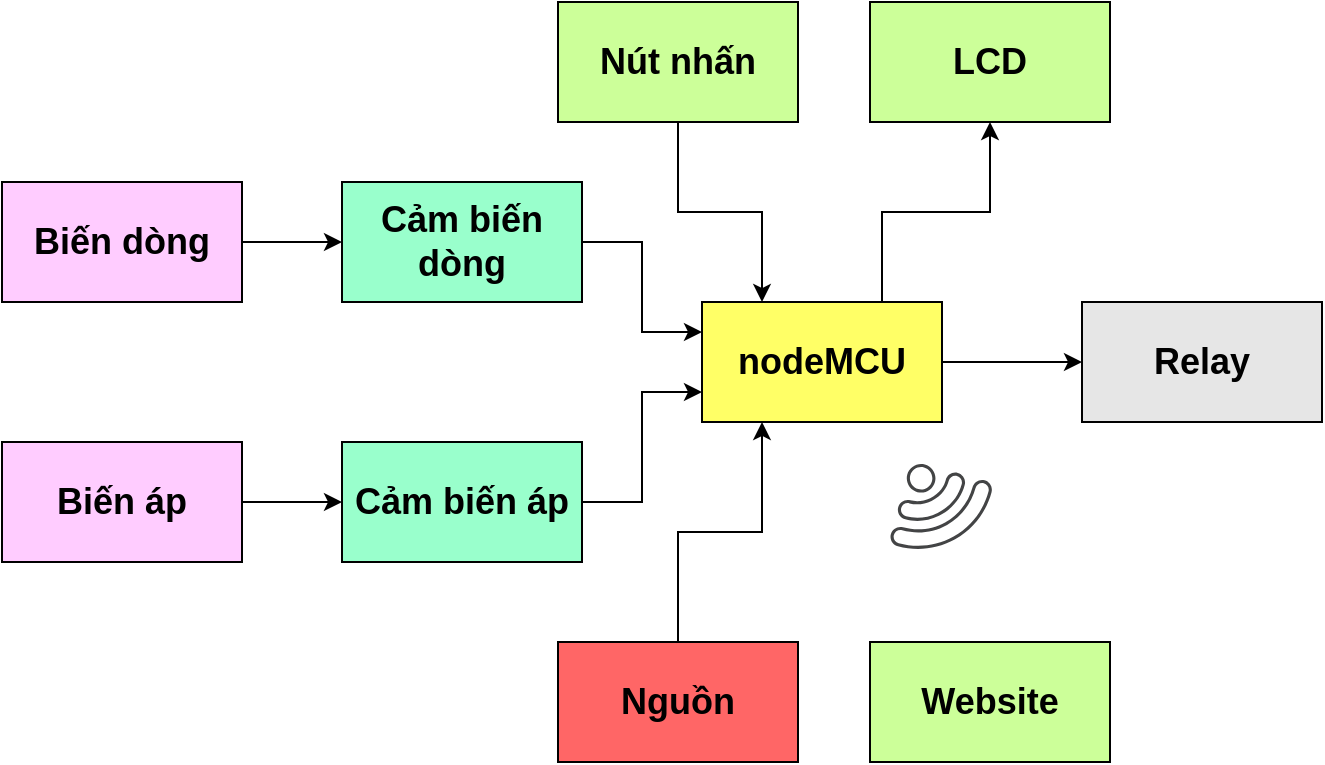 <mxfile version="12.9.13" type="device" pages="4"><diagram id="su3xxiwsx4EG19lAOsTl" name="Block Diagram"><mxGraphModel dx="1092" dy="534" grid="0" gridSize="10" guides="1" tooltips="1" connect="1" arrows="1" fold="1" page="1" pageScale="1" pageWidth="850" pageHeight="1100" math="0" shadow="0"><root><mxCell id="0"/><mxCell id="1" parent="0"/><mxCell id="YduBsd9VQPTnRvK52lRZ-3" style="edgeStyle=orthogonalEdgeStyle;rounded=0;orthogonalLoop=1;jettySize=auto;html=1;exitX=1;exitY=0.5;exitDx=0;exitDy=0;entryX=0;entryY=0.5;entryDx=0;entryDy=0;" parent="1" source="YduBsd9VQPTnRvK52lRZ-1" target="YduBsd9VQPTnRvK52lRZ-2" edge="1"><mxGeometry relative="1" as="geometry"/></mxCell><mxCell id="YduBsd9VQPTnRvK52lRZ-18" style="edgeStyle=orthogonalEdgeStyle;rounded=0;orthogonalLoop=1;jettySize=auto;html=1;exitX=0.75;exitY=0;exitDx=0;exitDy=0;entryX=0.5;entryY=1;entryDx=0;entryDy=0;" parent="1" source="YduBsd9VQPTnRvK52lRZ-1" target="YduBsd9VQPTnRvK52lRZ-17" edge="1"><mxGeometry relative="1" as="geometry"/></mxCell><mxCell id="YduBsd9VQPTnRvK52lRZ-1" value="&lt;b&gt;&lt;font style=&quot;font-size: 18px&quot;&gt;nodeMCU&lt;/font&gt;&lt;/b&gt;" style="rounded=0;whiteSpace=wrap;html=1;fillColor=#FFFF66;" parent="1" vertex="1"><mxGeometry x="436" y="378" width="120" height="60" as="geometry"/></mxCell><mxCell id="YduBsd9VQPTnRvK52lRZ-2" value="&lt;b&gt;&lt;font style=&quot;font-size: 18px&quot;&gt;Relay&lt;/font&gt;&lt;/b&gt;" style="rounded=0;whiteSpace=wrap;html=1;fillColor=#E6E6E6;" parent="1" vertex="1"><mxGeometry x="626" y="378" width="120" height="60" as="geometry"/></mxCell><mxCell id="YduBsd9VQPTnRvK52lRZ-8" style="edgeStyle=orthogonalEdgeStyle;rounded=0;orthogonalLoop=1;jettySize=auto;html=1;exitX=0.5;exitY=1;exitDx=0;exitDy=0;entryX=0.25;entryY=0;entryDx=0;entryDy=0;" parent="1" source="YduBsd9VQPTnRvK52lRZ-4" target="YduBsd9VQPTnRvK52lRZ-1" edge="1"><mxGeometry relative="1" as="geometry"/></mxCell><mxCell id="YduBsd9VQPTnRvK52lRZ-4" value="&lt;b&gt;&lt;font style=&quot;font-size: 18px&quot;&gt;Nút nhấn&lt;/font&gt;&lt;/b&gt;" style="rounded=0;whiteSpace=wrap;html=1;fillColor=#CCFF99;" parent="1" vertex="1"><mxGeometry x="364" y="228" width="120" height="60" as="geometry"/></mxCell><mxCell id="YduBsd9VQPTnRvK52lRZ-11" style="edgeStyle=orthogonalEdgeStyle;rounded=0;orthogonalLoop=1;jettySize=auto;html=1;exitX=1;exitY=0.5;exitDx=0;exitDy=0;entryX=0;entryY=0.25;entryDx=0;entryDy=0;" parent="1" source="YduBsd9VQPTnRvK52lRZ-6" target="YduBsd9VQPTnRvK52lRZ-1" edge="1"><mxGeometry relative="1" as="geometry"/></mxCell><mxCell id="YduBsd9VQPTnRvK52lRZ-6" value="&lt;b&gt;&lt;font style=&quot;font-size: 18px&quot;&gt;Cảm biến dòng&lt;/font&gt;&lt;/b&gt;" style="rounded=0;whiteSpace=wrap;html=1;fillColor=#99FFCC;" parent="1" vertex="1"><mxGeometry x="256" y="318" width="120" height="60" as="geometry"/></mxCell><mxCell id="YduBsd9VQPTnRvK52lRZ-12" style="edgeStyle=orthogonalEdgeStyle;rounded=0;orthogonalLoop=1;jettySize=auto;html=1;exitX=1;exitY=0.5;exitDx=0;exitDy=0;entryX=0;entryY=0.75;entryDx=0;entryDy=0;" parent="1" source="YduBsd9VQPTnRvK52lRZ-7" target="YduBsd9VQPTnRvK52lRZ-1" edge="1"><mxGeometry relative="1" as="geometry"/></mxCell><mxCell id="YduBsd9VQPTnRvK52lRZ-7" value="&lt;b&gt;&lt;font style=&quot;font-size: 18px&quot;&gt;Cảm biến áp&lt;/font&gt;&lt;/b&gt;" style="rounded=0;whiteSpace=wrap;html=1;fillColor=#99FFCC;" parent="1" vertex="1"><mxGeometry x="256" y="448" width="120" height="60" as="geometry"/></mxCell><mxCell id="YduBsd9VQPTnRvK52lRZ-15" style="edgeStyle=orthogonalEdgeStyle;rounded=0;orthogonalLoop=1;jettySize=auto;html=1;exitX=1;exitY=0.5;exitDx=0;exitDy=0;entryX=0;entryY=0.5;entryDx=0;entryDy=0;" parent="1" source="YduBsd9VQPTnRvK52lRZ-13" target="YduBsd9VQPTnRvK52lRZ-6" edge="1"><mxGeometry relative="1" as="geometry"/></mxCell><mxCell id="YduBsd9VQPTnRvK52lRZ-13" value="&lt;b&gt;&lt;font style=&quot;font-size: 18px&quot;&gt;Biến dòng&lt;/font&gt;&lt;/b&gt;" style="rounded=0;whiteSpace=wrap;html=1;fillColor=#FFCCFF;" parent="1" vertex="1"><mxGeometry x="86" y="318" width="120" height="60" as="geometry"/></mxCell><mxCell id="YduBsd9VQPTnRvK52lRZ-16" style="edgeStyle=orthogonalEdgeStyle;rounded=0;orthogonalLoop=1;jettySize=auto;html=1;exitX=1;exitY=0.5;exitDx=0;exitDy=0;entryX=0;entryY=0.5;entryDx=0;entryDy=0;" parent="1" source="YduBsd9VQPTnRvK52lRZ-14" target="YduBsd9VQPTnRvK52lRZ-7" edge="1"><mxGeometry relative="1" as="geometry"/></mxCell><mxCell id="YduBsd9VQPTnRvK52lRZ-14" value="&lt;b&gt;&lt;font style=&quot;font-size: 18px&quot;&gt;Biến áp&lt;/font&gt;&lt;/b&gt;" style="rounded=0;whiteSpace=wrap;html=1;fillColor=#FFCCFF;" parent="1" vertex="1"><mxGeometry x="86" y="448" width="120" height="60" as="geometry"/></mxCell><mxCell id="YduBsd9VQPTnRvK52lRZ-17" value="&lt;b&gt;&lt;font style=&quot;font-size: 18px&quot;&gt;LCD&lt;/font&gt;&lt;/b&gt;" style="rounded=0;whiteSpace=wrap;html=1;fillColor=#CCFF99;" parent="1" vertex="1"><mxGeometry x="520" y="228" width="120" height="60" as="geometry"/></mxCell><mxCell id="YduBsd9VQPTnRvK52lRZ-19" value="&lt;b&gt;&lt;font style=&quot;font-size: 18px&quot;&gt;Website&lt;/font&gt;&lt;/b&gt;" style="rounded=0;whiteSpace=wrap;html=1;fillColor=#CCFF99;" parent="1" vertex="1"><mxGeometry x="520" y="548" width="120" height="60" as="geometry"/></mxCell><mxCell id="YduBsd9VQPTnRvK52lRZ-25" style="edgeStyle=orthogonalEdgeStyle;rounded=0;orthogonalLoop=1;jettySize=auto;html=1;exitX=0.5;exitY=0;exitDx=0;exitDy=0;entryX=0.25;entryY=1;entryDx=0;entryDy=0;" parent="1" source="YduBsd9VQPTnRvK52lRZ-23" target="YduBsd9VQPTnRvK52lRZ-1" edge="1"><mxGeometry relative="1" as="geometry"/></mxCell><mxCell id="YduBsd9VQPTnRvK52lRZ-23" value="&lt;b&gt;&lt;font style=&quot;font-size: 18px&quot;&gt;Nguồn&lt;/font&gt;&lt;/b&gt;" style="rounded=0;whiteSpace=wrap;html=1;fillColor=#FF6666;" parent="1" vertex="1"><mxGeometry x="364" y="548" width="120" height="60" as="geometry"/></mxCell><mxCell id="ZgXPcd7wmXfJlxXXSMQT-2" value="" style="pointerEvents=1;shadow=0;dashed=0;html=1;strokeColor=none;fillColor=#434445;aspect=fixed;labelPosition=center;verticalLabelPosition=bottom;verticalAlign=top;align=center;outlineConnect=0;shape=mxgraph.vvd.wi_fi;rotation=105;" parent="1" vertex="1"><mxGeometry x="534" y="462" width="43.23" height="43.23" as="geometry"/></mxCell></root></mxGraphModel></diagram><diagram id="1HABvBBUsFyxBzBC3lAp" name="Flow Chart"><mxGraphModel dx="1108" dy="584" grid="0" gridSize="10" guides="1" tooltips="1" connect="1" arrows="1" fold="1" page="1" pageScale="1" pageWidth="850" pageHeight="1100" math="0" shadow="0"><root><mxCell id="Tog39PPJIMnTDT4Bxs6l-0"/><mxCell id="Tog39PPJIMnTDT4Bxs6l-1" parent="Tog39PPJIMnTDT4Bxs6l-0"/><mxCell id="MilNmVaoeO419gQ0k9XY-0" style="edgeStyle=orthogonalEdgeStyle;rounded=0;orthogonalLoop=1;jettySize=auto;html=1;entryX=0.5;entryY=0;entryDx=0;entryDy=0;" parent="Tog39PPJIMnTDT4Bxs6l-1" source="dPOa2LbI1fK_o7ibi4w1-0" target="IoU0pKg134-C_u99ap7e-6" edge="1"><mxGeometry relative="1" as="geometry"/></mxCell><mxCell id="dPOa2LbI1fK_o7ibi4w1-0" value="&lt;font style=&quot;font-size: 18px&quot;&gt;&lt;b&gt;Start&lt;/b&gt;&lt;/font&gt;" style="strokeWidth=2;html=1;shape=mxgraph.flowchart.start_1;whiteSpace=wrap;fillColor=#f8cecc;strokeColor=#b85450;" parent="Tog39PPJIMnTDT4Bxs6l-1" vertex="1"><mxGeometry x="185.5" y="86" width="100" height="70" as="geometry"/></mxCell><mxCell id="IoU0pKg134-C_u99ap7e-35" style="edgeStyle=orthogonalEdgeStyle;rounded=0;orthogonalLoop=1;jettySize=auto;html=1;exitX=1;exitY=0.5;exitDx=0;exitDy=0;exitPerimeter=0;entryX=0;entryY=0.5;entryDx=0;entryDy=0;" parent="Tog39PPJIMnTDT4Bxs6l-1" source="dPOa2LbI1fK_o7ibi4w1-2" target="IoU0pKg134-C_u99ap7e-34" edge="1"><mxGeometry relative="1" as="geometry"/></mxCell><mxCell id="lrXxjDemJksLMS1ORUBx-3" style="edgeStyle=orthogonalEdgeStyle;rounded=0;orthogonalLoop=1;jettySize=auto;html=1;entryX=0.5;entryY=0;entryDx=0;entryDy=0;" parent="Tog39PPJIMnTDT4Bxs6l-1" source="dPOa2LbI1fK_o7ibi4w1-2" target="IoU0pKg134-C_u99ap7e-40" edge="1"><mxGeometry relative="1" as="geometry"/></mxCell><mxCell id="dPOa2LbI1fK_o7ibi4w1-2" value="&lt;b&gt;&lt;font style=&quot;font-size: 14px&quot;&gt;I/U &amp;lt; set_I/U&lt;/font&gt;&lt;/b&gt;" style="strokeWidth=2;html=1;shape=mxgraph.flowchart.decision;whiteSpace=wrap;fillColor=#f5f5f5;strokeColor=#666666;fontColor=#333333;" parent="Tog39PPJIMnTDT4Bxs6l-1" vertex="1"><mxGeometry x="479" y="434" width="100" height="82" as="geometry"/></mxCell><mxCell id="lrXxjDemJksLMS1ORUBx-1" style="edgeStyle=orthogonalEdgeStyle;rounded=0;orthogonalLoop=1;jettySize=auto;html=1;exitX=0.5;exitY=1;exitDx=0;exitDy=0;entryX=0.5;entryY=0;entryDx=0;entryDy=0;entryPerimeter=0;" parent="Tog39PPJIMnTDT4Bxs6l-1" source="IoU0pKg134-C_u99ap7e-0" target="IoU0pKg134-C_u99ap7e-16" edge="1"><mxGeometry relative="1" as="geometry"/></mxCell><mxCell id="IoU0pKg134-C_u99ap7e-0" value="&lt;b style=&quot;font-size: 14px&quot;&gt;Đọc giá trị thiết &lt;br&gt;lập&amp;nbsp;set_I/U&lt;/b&gt;" style="shape=parallelogram;html=1;strokeWidth=2;perimeter=parallelogramPerimeter;whiteSpace=wrap;rounded=1;arcSize=12;size=0.23;fillColor=#dae8fc;strokeColor=#6c8ebf;" parent="Tog39PPJIMnTDT4Bxs6l-1" vertex="1"><mxGeometry x="448" y="216" width="165" height="70" as="geometry"/></mxCell><mxCell id="IoU0pKg134-C_u99ap7e-12" style="edgeStyle=orthogonalEdgeStyle;rounded=0;orthogonalLoop=1;jettySize=auto;html=1;exitX=1;exitY=0.5;exitDx=0;exitDy=0;" parent="Tog39PPJIMnTDT4Bxs6l-1" source="IoU0pKg134-C_u99ap7e-6" target="IoU0pKg134-C_u99ap7e-0" edge="1"><mxGeometry relative="1" as="geometry"/></mxCell><mxCell id="IoU0pKg134-C_u99ap7e-6" value="&lt;b style=&quot;font-size: 14px&quot;&gt;Đọc giá trị I/U&lt;br&gt;từ cảm biến&lt;br&gt;&lt;/b&gt;" style="shape=parallelogram;html=1;strokeWidth=2;perimeter=parallelogramPerimeter;whiteSpace=wrap;rounded=1;arcSize=12;size=0.23;fillColor=#dae8fc;strokeColor=#6c8ebf;" parent="Tog39PPJIMnTDT4Bxs6l-1" vertex="1"><mxGeometry x="153" y="216" width="165" height="70" as="geometry"/></mxCell><mxCell id="IoU0pKg134-C_u99ap7e-10" value="Đúng" style="text;html=1;strokeColor=none;fillColor=none;align=center;verticalAlign=middle;whiteSpace=wrap;rounded=0;" parent="Tog39PPJIMnTDT4Bxs6l-1" vertex="1"><mxGeometry x="523.5" y="334" width="40" height="20" as="geometry"/></mxCell><mxCell id="IoU0pKg134-C_u99ap7e-23" style="edgeStyle=orthogonalEdgeStyle;rounded=0;orthogonalLoop=1;jettySize=auto;html=1;exitX=0;exitY=0.5;exitDx=0;exitDy=0;exitPerimeter=0;" parent="Tog39PPJIMnTDT4Bxs6l-1" source="IoU0pKg134-C_u99ap7e-16" target="IoU0pKg134-C_u99ap7e-18" edge="1"><mxGeometry relative="1" as="geometry"/></mxCell><mxCell id="lrXxjDemJksLMS1ORUBx-2" style="edgeStyle=orthogonalEdgeStyle;rounded=0;orthogonalLoop=1;jettySize=auto;html=1;exitX=0.5;exitY=1;exitDx=0;exitDy=0;exitPerimeter=0;entryX=0.5;entryY=0;entryDx=0;entryDy=0;entryPerimeter=0;" parent="Tog39PPJIMnTDT4Bxs6l-1" source="IoU0pKg134-C_u99ap7e-16" target="dPOa2LbI1fK_o7ibi4w1-2" edge="1"><mxGeometry relative="1" as="geometry"/></mxCell><mxCell id="IoU0pKg134-C_u99ap7e-16" value="&lt;b&gt;&lt;font style=&quot;font-size: 14px&quot;&gt;Nhấn nút set&lt;br&gt;&amp;nbsp;giá trị keypad&lt;/font&gt;&lt;/b&gt;" style="strokeWidth=2;html=1;shape=mxgraph.flowchart.decision;whiteSpace=wrap;fillColor=#f5f5f5;strokeColor=#666666;fontColor=#333333;" parent="Tog39PPJIMnTDT4Bxs6l-1" vertex="1"><mxGeometry x="450" y="304" width="157" height="100" as="geometry"/></mxCell><mxCell id="Dz-JmC82R8fwFpKSif9J-3" style="edgeStyle=orthogonalEdgeStyle;rounded=0;orthogonalLoop=1;jettySize=auto;html=1;" parent="Tog39PPJIMnTDT4Bxs6l-1" source="IoU0pKg134-C_u99ap7e-18" edge="1"><mxGeometry relative="1" as="geometry"><mxPoint x="346" y="250.333" as="targetPoint"/></mxGeometry></mxCell><mxCell id="IoU0pKg134-C_u99ap7e-18" value="&lt;b&gt;&lt;font style=&quot;font-size: 14px&quot;&gt;Xử lý giá trị nhập vào&lt;/font&gt;&lt;/b&gt;" style="rounded=1;whiteSpace=wrap;html=1;absoluteArcSize=1;arcSize=14;strokeWidth=2;fillColor=#fff2cc;strokeColor=#d6b656;" parent="Tog39PPJIMnTDT4Bxs6l-1" vertex="1"><mxGeometry x="296" y="304" width="100" height="100" as="geometry"/></mxCell><mxCell id="IoU0pKg134-C_u99ap7e-28" style="edgeStyle=orthogonalEdgeStyle;rounded=0;orthogonalLoop=1;jettySize=auto;html=1;exitX=0;exitY=0.5;exitDx=0;exitDy=0;exitPerimeter=0;entryX=1;entryY=0.5;entryDx=0;entryDy=0;" parent="Tog39PPJIMnTDT4Bxs6l-1" source="IoU0pKg134-C_u99ap7e-19" target="IoU0pKg134-C_u99ap7e-27" edge="1"><mxGeometry relative="1" as="geometry"/></mxCell><mxCell id="nFScOOzyVwIgp5s-rOOO-7" style="edgeStyle=orthogonalEdgeStyle;rounded=0;orthogonalLoop=1;jettySize=auto;html=1;exitX=1;exitY=0.5;exitDx=0;exitDy=0;exitPerimeter=0;" parent="Tog39PPJIMnTDT4Bxs6l-1" source="IoU0pKg134-C_u99ap7e-19" edge="1"><mxGeometry relative="1" as="geometry"><mxPoint x="757" y="475" as="targetPoint"/><Array as="points"><mxPoint x="757" y="662"/></Array></mxGeometry></mxCell><mxCell id="IoU0pKg134-C_u99ap7e-19" value="&lt;font style=&quot;font-size: 14px&quot;&gt;&lt;b&gt;Có tín hiệu từ&lt;br&gt;local server&lt;/b&gt;&lt;/font&gt;" style="strokeWidth=2;html=1;shape=mxgraph.flowchart.decision;whiteSpace=wrap;fillColor=#f5f5f5;fontSize=13;strokeColor=#666666;fontColor=#333333;" parent="Tog39PPJIMnTDT4Bxs6l-1" vertex="1"><mxGeometry x="461.5" y="612" width="135" height="100" as="geometry"/></mxCell><mxCell id="IoU0pKg134-C_u99ap7e-24" value="&lt;b&gt;&lt;font style=&quot;font-size: 14px&quot;&gt;Đúng&lt;/font&gt;&lt;/b&gt;" style="text;html=1;strokeColor=none;fillColor=none;align=center;verticalAlign=middle;whiteSpace=wrap;rounded=0;" parent="Tog39PPJIMnTDT4Bxs6l-1" vertex="1"><mxGeometry x="411.5" y="334" width="40" height="20" as="geometry"/></mxCell><mxCell id="IoU0pKg134-C_u99ap7e-27" value="&lt;font style=&quot;font-size: 14px&quot;&gt;&lt;b&gt;Xử lý lệnh từ&lt;br&gt;local server&lt;br&gt;&lt;/b&gt;&lt;/font&gt;" style="rounded=1;whiteSpace=wrap;html=1;absoluteArcSize=1;arcSize=14;strokeWidth=2;fillColor=#fff2cc;strokeColor=#d6b656;" parent="Tog39PPJIMnTDT4Bxs6l-1" vertex="1"><mxGeometry x="226.75" y="612" width="107.5" height="100" as="geometry"/></mxCell><mxCell id="IoU0pKg134-C_u99ap7e-30" value="" style="endArrow=none;html=1;exitX=0;exitY=0.5;exitDx=0;exitDy=0;" parent="Tog39PPJIMnTDT4Bxs6l-1" source="IoU0pKg134-C_u99ap7e-27" edge="1"><mxGeometry width="50" height="50" relative="1" as="geometry"><mxPoint x="398" y="462" as="sourcePoint"/><mxPoint x="118" y="662" as="targetPoint"/></mxGeometry></mxCell><mxCell id="IoU0pKg134-C_u99ap7e-31" value="" style="endArrow=none;html=1;" parent="Tog39PPJIMnTDT4Bxs6l-1" edge="1"><mxGeometry width="50" height="50" relative="1" as="geometry"><mxPoint x="118" y="661" as="sourcePoint"/><mxPoint x="118" y="176" as="targetPoint"/></mxGeometry></mxCell><mxCell id="IoU0pKg134-C_u99ap7e-32" value="" style="endArrow=classic;html=1;" parent="Tog39PPJIMnTDT4Bxs6l-1" edge="1"><mxGeometry width="50" height="50" relative="1" as="geometry"><mxPoint x="118" y="176" as="sourcePoint"/><mxPoint x="235" y="176" as="targetPoint"/></mxGeometry></mxCell><mxCell id="lrXxjDemJksLMS1ORUBx-8" style="edgeStyle=orthogonalEdgeStyle;rounded=0;orthogonalLoop=1;jettySize=auto;html=1;exitX=1;exitY=0.5;exitDx=0;exitDy=0;" parent="Tog39PPJIMnTDT4Bxs6l-1" source="IoU0pKg134-C_u99ap7e-34" edge="1"><mxGeometry relative="1" as="geometry"><mxPoint x="234" y="175" as="targetPoint"/><Array as="points"><mxPoint x="756" y="475"/><mxPoint x="756" y="175"/><mxPoint x="280" y="175"/></Array></mxGeometry></mxCell><mxCell id="IoU0pKg134-C_u99ap7e-34" value="&lt;font style=&quot;font-size: 14px&quot;&gt;&lt;b&gt;Ngắt relay&lt;/b&gt;&lt;/font&gt;" style="rounded=1;whiteSpace=wrap;html=1;absoluteArcSize=1;arcSize=14;strokeWidth=2;fillColor=#fff2cc;strokeColor=#d6b656;" parent="Tog39PPJIMnTDT4Bxs6l-1" vertex="1"><mxGeometry x="636.5" y="455" width="100" height="40" as="geometry"/></mxCell><mxCell id="IoU0pKg134-C_u99ap7e-38" value="&lt;b&gt;&lt;font style=&quot;font-size: 14px&quot;&gt;Đúng&lt;/font&gt;&lt;/b&gt;" style="text;html=1;strokeColor=none;fillColor=none;align=center;verticalAlign=middle;whiteSpace=wrap;rounded=0;" parent="Tog39PPJIMnTDT4Bxs6l-1" vertex="1"><mxGeometry x="423" y="642" width="40" height="20" as="geometry"/></mxCell><mxCell id="IoU0pKg134-C_u99ap7e-39" value="&lt;b&gt;&lt;font style=&quot;font-size: 14px&quot;&gt;Đúng&lt;/font&gt;&lt;/b&gt;" style="text;html=1;strokeColor=none;fillColor=none;align=center;verticalAlign=middle;whiteSpace=wrap;rounded=0;" parent="Tog39PPJIMnTDT4Bxs6l-1" vertex="1"><mxGeometry x="539" y="515" width="40" height="20" as="geometry"/></mxCell><mxCell id="lrXxjDemJksLMS1ORUBx-5" style="edgeStyle=orthogonalEdgeStyle;rounded=0;orthogonalLoop=1;jettySize=auto;html=1;exitX=0.5;exitY=1;exitDx=0;exitDy=0;entryX=0.5;entryY=0;entryDx=0;entryDy=0;entryPerimeter=0;" parent="Tog39PPJIMnTDT4Bxs6l-1" source="IoU0pKg134-C_u99ap7e-40" target="IoU0pKg134-C_u99ap7e-19" edge="1"><mxGeometry relative="1" as="geometry"/></mxCell><mxCell id="IoU0pKg134-C_u99ap7e-40" value="&lt;font style=&quot;font-size: 14px&quot;&gt;&lt;b&gt;Đóng relay&lt;/b&gt;&lt;/font&gt;" style="rounded=1;whiteSpace=wrap;html=1;absoluteArcSize=1;arcSize=14;strokeWidth=2;fillColor=#fff2cc;strokeColor=#d6b656;" parent="Tog39PPJIMnTDT4Bxs6l-1" vertex="1"><mxGeometry x="479" y="548" width="100" height="40" as="geometry"/></mxCell><mxCell id="IoU0pKg134-C_u99ap7e-42" value="&lt;b&gt;&lt;font style=&quot;font-size: 14px&quot;&gt;Sai&lt;/font&gt;&lt;/b&gt;" style="text;html=1;strokeColor=none;fillColor=none;align=center;verticalAlign=middle;whiteSpace=wrap;rounded=0;" parent="Tog39PPJIMnTDT4Bxs6l-1" vertex="1"><mxGeometry x="579" y="455" width="40" height="20" as="geometry"/></mxCell><mxCell id="IoU0pKg134-C_u99ap7e-44" value="&lt;b&gt;&lt;font style=&quot;font-size: 14px&quot;&gt;Sai&lt;/font&gt;&lt;/b&gt;" style="text;html=1;strokeColor=none;fillColor=none;align=center;verticalAlign=middle;whiteSpace=wrap;rounded=0;" parent="Tog39PPJIMnTDT4Bxs6l-1" vertex="1"><mxGeometry x="596.5" y="642" width="40" height="20" as="geometry"/></mxCell><mxCell id="lrXxjDemJksLMS1ORUBx-9" value="&lt;b&gt;&lt;font style=&quot;font-size: 14px&quot;&gt;Sai&lt;/font&gt;&lt;/b&gt;" style="text;html=1;strokeColor=none;fillColor=none;align=center;verticalAlign=middle;whiteSpace=wrap;rounded=0;" parent="Tog39PPJIMnTDT4Bxs6l-1" vertex="1"><mxGeometry x="486" y="400" width="40" height="20" as="geometry"/></mxCell></root></mxGraphModel></diagram><diagram id="kPaEIrZrovbxGVndgYiH" name="dien ap"><mxGraphModel dx="1108" dy="584" grid="0" gridSize="10" guides="1" tooltips="1" connect="1" arrows="1" fold="1" page="1" pageScale="1" pageWidth="850" pageHeight="1100" math="0" shadow="0"><root><mxCell id="xhA0kbZCD5S0paoVBtWw-0"/><mxCell id="xhA0kbZCD5S0paoVBtWw-1" parent="xhA0kbZCD5S0paoVBtWw-0"/><mxCell id="8on_wKlDhiHapzXxo0C2-0" style="edgeStyle=orthogonalEdgeStyle;rounded=0;orthogonalLoop=1;jettySize=auto;html=1;entryX=0.5;entryY=0;entryDx=0;entryDy=0;" edge="1" parent="xhA0kbZCD5S0paoVBtWw-1" source="8on_wKlDhiHapzXxo0C2-1" target="8on_wKlDhiHapzXxo0C2-8"><mxGeometry relative="1" as="geometry"/></mxCell><mxCell id="8on_wKlDhiHapzXxo0C2-1" value="&lt;font style=&quot;font-size: 18px&quot;&gt;&lt;b&gt;Start&lt;/b&gt;&lt;/font&gt;" style="strokeWidth=2;html=1;shape=mxgraph.flowchart.start_1;whiteSpace=wrap;fillColor=#f8cecc;strokeColor=#b85450;" vertex="1" parent="xhA0kbZCD5S0paoVBtWw-1"><mxGeometry x="322.5" y="120" width="100" height="70" as="geometry"/></mxCell><mxCell id="Zm853dJ2h0YQLzBsinld-1" style="edgeStyle=orthogonalEdgeStyle;rounded=0;orthogonalLoop=1;jettySize=auto;html=1;exitX=0.5;exitY=1;exitDx=0;exitDy=0;" edge="1" parent="xhA0kbZCD5S0paoVBtWw-1" source="8on_wKlDhiHapzXxo0C2-8" target="Zm853dJ2h0YQLzBsinld-0"><mxGeometry relative="1" as="geometry"/></mxCell><mxCell id="8on_wKlDhiHapzXxo0C2-8" value="&lt;b style=&quot;font-size: 14px&quot;&gt;Đọc giá trị ADC từ cảm &lt;br&gt;biến: digitalVoltage&lt;br&gt;&lt;/b&gt;" style="shape=parallelogram;html=1;strokeWidth=2;perimeter=parallelogramPerimeter;whiteSpace=wrap;rounded=1;arcSize=12;size=0.23;fillColor=#dae8fc;strokeColor=#6c8ebf;" vertex="1" parent="xhA0kbZCD5S0paoVBtWw-1"><mxGeometry x="253.75" y="230" width="237.5" height="60" as="geometry"/></mxCell><mxCell id="Zm853dJ2h0YQLzBsinld-3" value="" style="edgeStyle=orthogonalEdgeStyle;rounded=0;orthogonalLoop=1;jettySize=auto;html=1;" edge="1" parent="xhA0kbZCD5S0paoVBtWw-1" source="Zm853dJ2h0YQLzBsinld-0" target="Zm853dJ2h0YQLzBsinld-2"><mxGeometry relative="1" as="geometry"/></mxCell><mxCell id="Zm853dJ2h0YQLzBsinld-0" value="&lt;font&gt;&lt;span style=&quot;font-size: 14px&quot;&gt;&lt;b&gt;Chuyển giá trị ADC sang điện áp tức thời:&lt;/b&gt;&lt;/span&gt;&lt;br&gt;&lt;span style=&quot;font-size: 14px&quot;&gt;&lt;b&gt;V = (digitalVoltage-2982)/981*250&lt;/b&gt;&lt;/span&gt;&lt;br&gt;&lt;/font&gt;" style="rounded=1;whiteSpace=wrap;html=1;absoluteArcSize=1;arcSize=14;strokeWidth=2;fillColor=#fff2cc;strokeColor=#d6b656;" vertex="1" parent="xhA0kbZCD5S0paoVBtWw-1"><mxGeometry x="228.43" y="320" width="288.13" height="50" as="geometry"/></mxCell><mxCell id="s3Gbs-J9_DakpehpBnKv-1" value="" style="edgeStyle=orthogonalEdgeStyle;rounded=0;orthogonalLoop=1;jettySize=auto;html=1;" edge="1" parent="xhA0kbZCD5S0paoVBtWw-1" source="Zm853dJ2h0YQLzBsinld-2" target="s3Gbs-J9_DakpehpBnKv-0"><mxGeometry relative="1" as="geometry"/></mxCell><mxCell id="Zm853dJ2h0YQLzBsinld-2" value="&lt;font&gt;&lt;font style=&quot;font-size: 14px&quot;&gt;&lt;b&gt;&lt;font&gt;temp += V*V&lt;br&gt;&lt;/font&gt;count++;&lt;/b&gt;&lt;/font&gt;&lt;br&gt;&lt;/font&gt;" style="rounded=1;whiteSpace=wrap;html=1;absoluteArcSize=1;arcSize=14;strokeWidth=2;fillColor=#fff2cc;strokeColor=#d6b656;" vertex="1" parent="xhA0kbZCD5S0paoVBtWw-1"><mxGeometry x="317.5" y="390" width="110" height="60" as="geometry"/></mxCell><mxCell id="s3Gbs-J9_DakpehpBnKv-2" style="edgeStyle=orthogonalEdgeStyle;rounded=0;orthogonalLoop=1;jettySize=auto;html=1;" edge="1" parent="xhA0kbZCD5S0paoVBtWw-1" source="s3Gbs-J9_DakpehpBnKv-0"><mxGeometry relative="1" as="geometry"><mxPoint x="373" y="210" as="targetPoint"/><Array as="points"><mxPoint x="610" y="520"/><mxPoint x="610" y="210"/></Array></mxGeometry></mxCell><mxCell id="s3Gbs-J9_DakpehpBnKv-4" value="" style="edgeStyle=orthogonalEdgeStyle;rounded=0;orthogonalLoop=1;jettySize=auto;html=1;" edge="1" parent="xhA0kbZCD5S0paoVBtWw-1" source="s3Gbs-J9_DakpehpBnKv-0" target="s3Gbs-J9_DakpehpBnKv-3"><mxGeometry relative="1" as="geometry"/></mxCell><mxCell id="s3Gbs-J9_DakpehpBnKv-0" value="&lt;span style=&quot;font-size: 14px&quot;&gt;&lt;b&gt;count = 100&lt;/b&gt;&lt;/span&gt;" style="strokeWidth=2;html=1;shape=mxgraph.flowchart.decision;whiteSpace=wrap;fillColor=#f5f5f5;strokeColor=#666666;fontColor=#333333;" vertex="1" parent="xhA0kbZCD5S0paoVBtWw-1"><mxGeometry x="294" y="470" width="157" height="100" as="geometry"/></mxCell><mxCell id="s3Gbs-J9_DakpehpBnKv-8" value="" style="edgeStyle=orthogonalEdgeStyle;rounded=0;orthogonalLoop=1;jettySize=auto;html=1;" edge="1" parent="xhA0kbZCD5S0paoVBtWw-1" source="s3Gbs-J9_DakpehpBnKv-3" target="s3Gbs-J9_DakpehpBnKv-7"><mxGeometry relative="1" as="geometry"/></mxCell><mxCell id="s3Gbs-J9_DakpehpBnKv-3" value="&lt;font&gt;&lt;b&gt;&lt;font style=&quot;font-size: 14px&quot;&gt;Tính trị hiệu dụng:&lt;br&gt;Vrms = sqrt(temp/100)&lt;/font&gt;&lt;/b&gt;&lt;br&gt;&lt;/font&gt;" style="rounded=1;whiteSpace=wrap;html=1;absoluteArcSize=1;arcSize=14;strokeWidth=2;fillColor=#fff2cc;strokeColor=#d6b656;" vertex="1" parent="xhA0kbZCD5S0paoVBtWw-1"><mxGeometry x="286.24" y="600" width="172.51" height="60" as="geometry"/></mxCell><mxCell id="s3Gbs-J9_DakpehpBnKv-5" value="&lt;font style=&quot;font-size: 14px&quot;&gt;&lt;b&gt;Sai&lt;/b&gt;&lt;/font&gt;" style="text;html=1;strokeColor=none;fillColor=none;align=center;verticalAlign=middle;whiteSpace=wrap;rounded=0;" vertex="1" parent="xhA0kbZCD5S0paoVBtWw-1"><mxGeometry x="451.25" y="500" width="40" height="20" as="geometry"/></mxCell><mxCell id="s3Gbs-J9_DakpehpBnKv-6" value="&lt;span style=&quot;font-size: 14px&quot;&gt;&lt;b&gt;Đúng&lt;/b&gt;&lt;/span&gt;" style="text;html=1;strokeColor=none;fillColor=none;align=center;verticalAlign=middle;whiteSpace=wrap;rounded=0;" vertex="1" parent="xhA0kbZCD5S0paoVBtWw-1"><mxGeometry x="380" y="570" width="40" height="20" as="geometry"/></mxCell><mxCell id="s3Gbs-J9_DakpehpBnKv-9" style="edgeStyle=orthogonalEdgeStyle;rounded=0;orthogonalLoop=1;jettySize=auto;html=1;" edge="1" parent="xhA0kbZCD5S0paoVBtWw-1" source="s3Gbs-J9_DakpehpBnKv-7"><mxGeometry relative="1" as="geometry"><mxPoint x="370" y="210" as="targetPoint"/><Array as="points"><mxPoint x="100" y="630"/><mxPoint x="100" y="210"/></Array></mxGeometry></mxCell><mxCell id="s3Gbs-J9_DakpehpBnKv-7" value="&lt;font&gt;&lt;font style=&quot;font-size: 14px&quot;&gt;&lt;b&gt;&lt;font&gt;temp = 0&lt;br&gt;&lt;/font&gt;count = 0;&lt;/b&gt;&lt;/font&gt;&lt;br&gt;&lt;/font&gt;" style="rounded=1;whiteSpace=wrap;html=1;absoluteArcSize=1;arcSize=14;strokeWidth=2;fillColor=#fff2cc;strokeColor=#d6b656;" vertex="1" parent="xhA0kbZCD5S0paoVBtWw-1"><mxGeometry x="140" y="600" width="110" height="60" as="geometry"/></mxCell></root></mxGraphModel></diagram><diagram id="2kB2YWv-Qu12k0h9Sjy7" name="dong dien"><mxGraphModel dx="1108" dy="550" grid="0" gridSize="10" guides="1" tooltips="1" connect="1" arrows="1" fold="1" page="1" pageScale="1" pageWidth="850" pageHeight="1100" math="0" shadow="0"><root><mxCell id="qXTbJI7dNMofrhavmtqa-0"/><mxCell id="qXTbJI7dNMofrhavmtqa-1" parent="qXTbJI7dNMofrhavmtqa-0"/><mxCell id="fWW7ETNSLK_bovcVHmAo-0" style="edgeStyle=orthogonalEdgeStyle;rounded=0;orthogonalLoop=1;jettySize=auto;html=1;entryX=0.5;entryY=0;entryDx=0;entryDy=0;" parent="qXTbJI7dNMofrhavmtqa-1" source="fWW7ETNSLK_bovcVHmAo-1" target="fWW7ETNSLK_bovcVHmAo-3" edge="1"><mxGeometry relative="1" as="geometry"/></mxCell><mxCell id="fWW7ETNSLK_bovcVHmAo-1" value="&lt;font style=&quot;font-size: 18px&quot;&gt;&lt;b&gt;Start&lt;/b&gt;&lt;/font&gt;" style="strokeWidth=2;html=1;shape=mxgraph.flowchart.start_1;whiteSpace=wrap;fillColor=#f8cecc;strokeColor=#b85450;" parent="qXTbJI7dNMofrhavmtqa-1" vertex="1"><mxGeometry x="322.5" y="120" width="100" height="70" as="geometry"/></mxCell><mxCell id="fWW7ETNSLK_bovcVHmAo-2" style="edgeStyle=orthogonalEdgeStyle;rounded=0;orthogonalLoop=1;jettySize=auto;html=1;exitX=0.5;exitY=1;exitDx=0;exitDy=0;" parent="qXTbJI7dNMofrhavmtqa-1" source="fWW7ETNSLK_bovcVHmAo-3" target="fWW7ETNSLK_bovcVHmAo-5" edge="1"><mxGeometry relative="1" as="geometry"/></mxCell><mxCell id="fWW7ETNSLK_bovcVHmAo-3" value="&lt;b style=&quot;font-size: 14px&quot;&gt;Đọc giá trị ADC từ cảm &lt;br&gt;biến: digitalCurrent&lt;br&gt;&lt;/b&gt;" style="shape=parallelogram;html=1;strokeWidth=2;perimeter=parallelogramPerimeter;whiteSpace=wrap;rounded=1;arcSize=12;size=0.23;fillColor=#dae8fc;strokeColor=#6c8ebf;" parent="qXTbJI7dNMofrhavmtqa-1" vertex="1"><mxGeometry x="253.75" y="230" width="237.5" height="60" as="geometry"/></mxCell><mxCell id="fWW7ETNSLK_bovcVHmAo-4" value="" style="edgeStyle=orthogonalEdgeStyle;rounded=0;orthogonalLoop=1;jettySize=auto;html=1;" parent="qXTbJI7dNMofrhavmtqa-1" source="fWW7ETNSLK_bovcVHmAo-5" target="fWW7ETNSLK_bovcVHmAo-7" edge="1"><mxGeometry relative="1" as="geometry"/></mxCell><mxCell id="fWW7ETNSLK_bovcVHmAo-5" value="&lt;font&gt;&lt;span style=&quot;font-size: 14px&quot;&gt;&lt;b&gt;Chuyển giá trị ADC sang điện áp tức thời:&lt;/b&gt;&lt;/span&gt;&lt;br&gt;&lt;span style=&quot;font-size: 14px&quot;&gt;&lt;b&gt;I = (digitalCurrent-3140)/956*5&lt;/b&gt;&lt;/span&gt;&lt;br&gt;&lt;/font&gt;" style="rounded=1;whiteSpace=wrap;html=1;absoluteArcSize=1;arcSize=14;strokeWidth=2;fillColor=#fff2cc;strokeColor=#d6b656;" parent="qXTbJI7dNMofrhavmtqa-1" vertex="1"><mxGeometry x="228.43" y="320" width="288.13" height="50" as="geometry"/></mxCell><mxCell id="fWW7ETNSLK_bovcVHmAo-6" value="" style="edgeStyle=orthogonalEdgeStyle;rounded=0;orthogonalLoop=1;jettySize=auto;html=1;" parent="qXTbJI7dNMofrhavmtqa-1" source="fWW7ETNSLK_bovcVHmAo-7" target="fWW7ETNSLK_bovcVHmAo-10" edge="1"><mxGeometry relative="1" as="geometry"/></mxCell><mxCell id="fWW7ETNSLK_bovcVHmAo-7" value="&lt;font&gt;&lt;font style=&quot;font-size: 14px&quot;&gt;&lt;b&gt;&lt;font&gt;temp += I*I&lt;br&gt;&lt;/font&gt;count++;&lt;/b&gt;&lt;/font&gt;&lt;br&gt;&lt;/font&gt;" style="rounded=1;whiteSpace=wrap;html=1;absoluteArcSize=1;arcSize=14;strokeWidth=2;fillColor=#fff2cc;strokeColor=#d6b656;" parent="qXTbJI7dNMofrhavmtqa-1" vertex="1"><mxGeometry x="317.5" y="390" width="110" height="60" as="geometry"/></mxCell><mxCell id="fWW7ETNSLK_bovcVHmAo-8" style="edgeStyle=orthogonalEdgeStyle;rounded=0;orthogonalLoop=1;jettySize=auto;html=1;" parent="qXTbJI7dNMofrhavmtqa-1" source="fWW7ETNSLK_bovcVHmAo-10" edge="1"><mxGeometry relative="1" as="geometry"><mxPoint x="373" y="210" as="targetPoint"/><Array as="points"><mxPoint x="610" y="520"/><mxPoint x="610" y="210"/></Array></mxGeometry></mxCell><mxCell id="fWW7ETNSLK_bovcVHmAo-9" value="" style="edgeStyle=orthogonalEdgeStyle;rounded=0;orthogonalLoop=1;jettySize=auto;html=1;" parent="qXTbJI7dNMofrhavmtqa-1" source="fWW7ETNSLK_bovcVHmAo-10" target="fWW7ETNSLK_bovcVHmAo-12" edge="1"><mxGeometry relative="1" as="geometry"/></mxCell><mxCell id="fWW7ETNSLK_bovcVHmAo-10" value="&lt;span style=&quot;font-size: 14px&quot;&gt;&lt;b&gt;count = 100&lt;/b&gt;&lt;/span&gt;" style="strokeWidth=2;html=1;shape=mxgraph.flowchart.decision;whiteSpace=wrap;fillColor=#f5f5f5;strokeColor=#666666;fontColor=#333333;" parent="qXTbJI7dNMofrhavmtqa-1" vertex="1"><mxGeometry x="294" y="470" width="157" height="100" as="geometry"/></mxCell><mxCell id="fWW7ETNSLK_bovcVHmAo-11" value="" style="edgeStyle=orthogonalEdgeStyle;rounded=0;orthogonalLoop=1;jettySize=auto;html=1;" parent="qXTbJI7dNMofrhavmtqa-1" source="fWW7ETNSLK_bovcVHmAo-12" target="fWW7ETNSLK_bovcVHmAo-16" edge="1"><mxGeometry relative="1" as="geometry"/></mxCell><mxCell id="fWW7ETNSLK_bovcVHmAo-12" value="&lt;font&gt;&lt;b&gt;&lt;font style=&quot;font-size: 14px&quot;&gt;Tính trị hiệu dụng:&lt;br&gt;Vrms = sqrt(temp/100)&lt;/font&gt;&lt;/b&gt;&lt;br&gt;&lt;/font&gt;" style="rounded=1;whiteSpace=wrap;html=1;absoluteArcSize=1;arcSize=14;strokeWidth=2;fillColor=#fff2cc;strokeColor=#d6b656;" parent="qXTbJI7dNMofrhavmtqa-1" vertex="1"><mxGeometry x="286.24" y="600" width="172.51" height="60" as="geometry"/></mxCell><mxCell id="fWW7ETNSLK_bovcVHmAo-13" value="&lt;font style=&quot;font-size: 14px&quot;&gt;&lt;b&gt;Sai&lt;/b&gt;&lt;/font&gt;" style="text;html=1;strokeColor=none;fillColor=none;align=center;verticalAlign=middle;whiteSpace=wrap;rounded=0;" parent="qXTbJI7dNMofrhavmtqa-1" vertex="1"><mxGeometry x="451.25" y="500" width="40" height="20" as="geometry"/></mxCell><mxCell id="fWW7ETNSLK_bovcVHmAo-14" value="&lt;span style=&quot;font-size: 14px&quot;&gt;&lt;b&gt;Đúng&lt;/b&gt;&lt;/span&gt;" style="text;html=1;strokeColor=none;fillColor=none;align=center;verticalAlign=middle;whiteSpace=wrap;rounded=0;" parent="qXTbJI7dNMofrhavmtqa-1" vertex="1"><mxGeometry x="380" y="570" width="40" height="20" as="geometry"/></mxCell><mxCell id="fWW7ETNSLK_bovcVHmAo-15" style="edgeStyle=orthogonalEdgeStyle;rounded=0;orthogonalLoop=1;jettySize=auto;html=1;" parent="qXTbJI7dNMofrhavmtqa-1" source="fWW7ETNSLK_bovcVHmAo-16" edge="1"><mxGeometry relative="1" as="geometry"><mxPoint x="370" y="210" as="targetPoint"/><Array as="points"><mxPoint x="100" y="630"/><mxPoint x="100" y="210"/></Array></mxGeometry></mxCell><mxCell id="fWW7ETNSLK_bovcVHmAo-16" value="&lt;font&gt;&lt;font style=&quot;font-size: 14px&quot;&gt;&lt;b&gt;&lt;font&gt;temp = 0&lt;br&gt;&lt;/font&gt;count = 0;&lt;/b&gt;&lt;/font&gt;&lt;br&gt;&lt;/font&gt;" style="rounded=1;whiteSpace=wrap;html=1;absoluteArcSize=1;arcSize=14;strokeWidth=2;fillColor=#fff2cc;strokeColor=#d6b656;" parent="qXTbJI7dNMofrhavmtqa-1" vertex="1"><mxGeometry x="140" y="600" width="110" height="60" as="geometry"/></mxCell></root></mxGraphModel></diagram></mxfile>